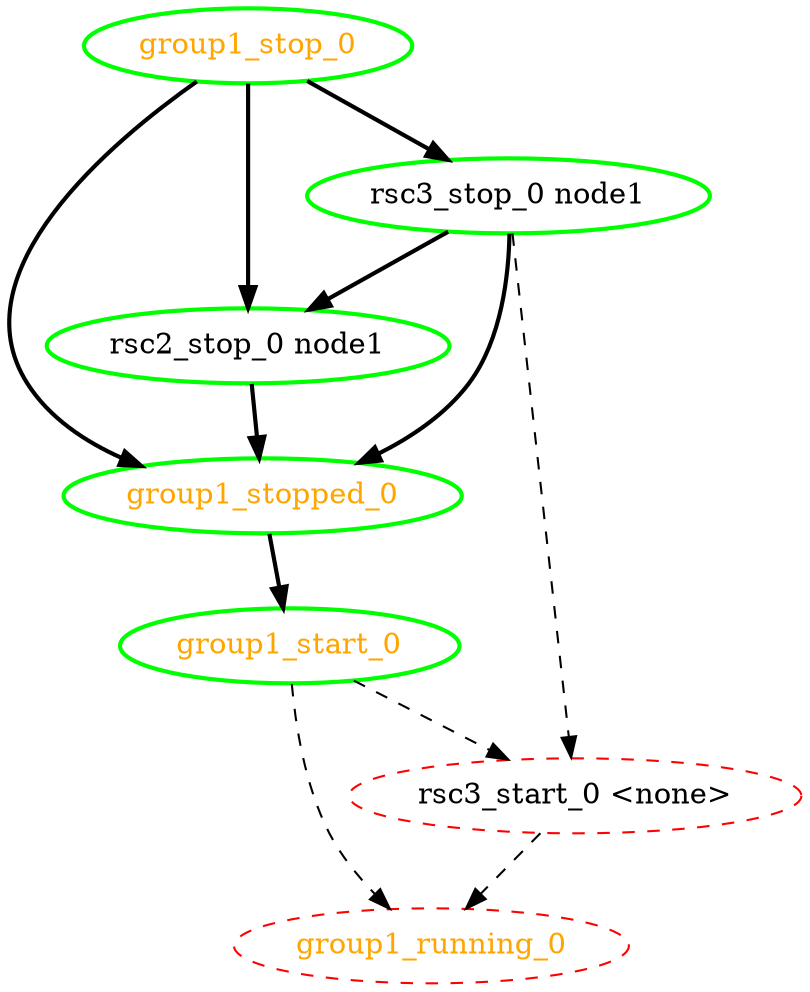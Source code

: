 digraph "g" {
"group1_running_0" [ style=dashed color="red" fontcolor="orange" ]
"group1_start_0" -> "group1_running_0" [ style = dashed]
"group1_start_0" -> "rsc3_start_0 <none>" [ style = dashed]
"group1_start_0" [ style=bold color="green" fontcolor="orange" ]
"group1_stop_0" -> "group1_stopped_0" [ style = bold]
"group1_stop_0" -> "rsc2_stop_0 node1" [ style = bold]
"group1_stop_0" -> "rsc3_stop_0 node1" [ style = bold]
"group1_stop_0" [ style=bold color="green" fontcolor="orange" ]
"group1_stopped_0" -> "group1_start_0" [ style = bold]
"group1_stopped_0" [ style=bold color="green" fontcolor="orange" ]
"rsc2_stop_0 node1" -> "group1_stopped_0" [ style = bold]
"rsc2_stop_0 node1" [ style=bold color="green" fontcolor="black" ]
"rsc3_start_0 <none>" -> "group1_running_0" [ style = dashed]
"rsc3_start_0 <none>" [ style=dashed color="red" fontcolor="black" ]
"rsc3_stop_0 node1" -> "group1_stopped_0" [ style = bold]
"rsc3_stop_0 node1" -> "rsc2_stop_0 node1" [ style = bold]
"rsc3_stop_0 node1" -> "rsc3_start_0 <none>" [ style = dashed]
"rsc3_stop_0 node1" [ style=bold color="green" fontcolor="black" ]
}
